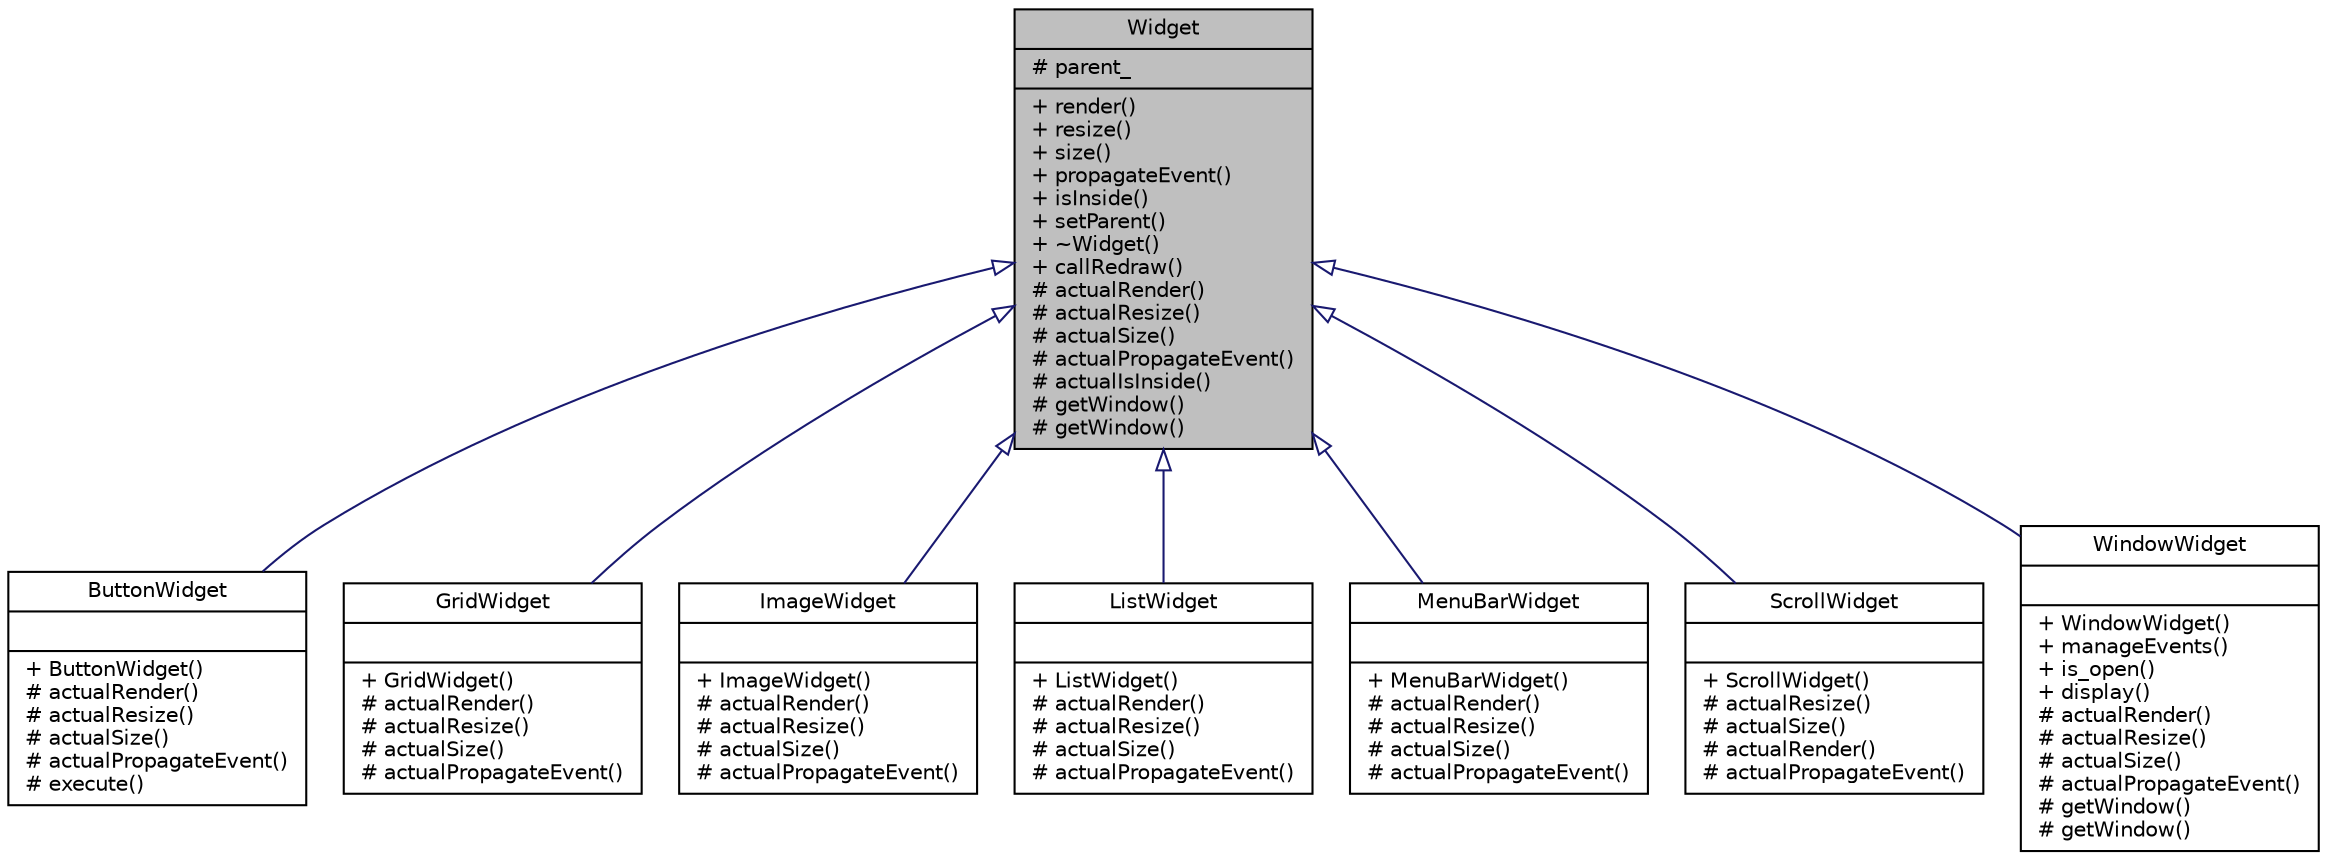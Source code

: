 digraph "Widget"
{
 // INTERACTIVE_SVG=YES
  edge [fontname="Helvetica",fontsize="10",labelfontname="Helvetica",labelfontsize="10"];
  node [fontname="Helvetica",fontsize="10",shape=record];
  Node0 [label="{Widget\n|# parent_\l|+ render()\l+ resize()\l+ size()\l+ propagateEvent()\l+ isInside()\l+ setParent()\l+ ~Widget()\l+ callRedraw()\l# actualRender()\l# actualResize()\l# actualSize()\l# actualPropagateEvent()\l# actualIsInside()\l# getWindow()\l# getWindow()\l}",height=0.2,width=0.4,color="black", fillcolor="grey75", style="filled", fontcolor="black"];
  Node0 -> Node1 [dir="back",color="midnightblue",fontsize="10",style="solid",arrowtail="onormal",fontname="Helvetica"];
  Node1 [label="{ButtonWidget\n||+ ButtonWidget()\l# actualRender()\l# actualResize()\l# actualSize()\l# actualPropagateEvent()\l# execute()\l}",height=0.2,width=0.4,color="black", fillcolor="white", style="filled",URL="$class_button_widget.html"];
  Node0 -> Node2 [dir="back",color="midnightblue",fontsize="10",style="solid",arrowtail="onormal",fontname="Helvetica"];
  Node2 [label="{GridWidget\n||+ GridWidget()\l# actualRender()\l# actualResize()\l# actualSize()\l# actualPropagateEvent()\l}",height=0.2,width=0.4,color="black", fillcolor="white", style="filled",URL="$class_grid_widget.html"];
  Node0 -> Node3 [dir="back",color="midnightblue",fontsize="10",style="solid",arrowtail="onormal",fontname="Helvetica"];
  Node3 [label="{ImageWidget\n||+ ImageWidget()\l# actualRender()\l# actualResize()\l# actualSize()\l# actualPropagateEvent()\l}",height=0.2,width=0.4,color="black", fillcolor="white", style="filled",URL="$class_image_widget.html"];
  Node0 -> Node4 [dir="back",color="midnightblue",fontsize="10",style="solid",arrowtail="onormal",fontname="Helvetica"];
  Node4 [label="{ListWidget\n||+ ListWidget()\l# actualRender()\l# actualResize()\l# actualSize()\l# actualPropagateEvent()\l}",height=0.2,width=0.4,color="black", fillcolor="white", style="filled",URL="$class_list_widget.html"];
  Node0 -> Node5 [dir="back",color="midnightblue",fontsize="10",style="solid",arrowtail="onormal",fontname="Helvetica"];
  Node5 [label="{MenuBarWidget\n||+ MenuBarWidget()\l# actualRender()\l# actualResize()\l# actualSize()\l# actualPropagateEvent()\l}",height=0.2,width=0.4,color="black", fillcolor="white", style="filled",URL="$class_menu_bar_widget.html"];
  Node0 -> Node6 [dir="back",color="midnightblue",fontsize="10",style="solid",arrowtail="onormal",fontname="Helvetica"];
  Node6 [label="{ScrollWidget\n||+ ScrollWidget()\l# actualResize()\l# actualSize()\l# actualRender()\l# actualPropagateEvent()\l}",height=0.2,width=0.4,color="black", fillcolor="white", style="filled",URL="$class_scroll_widget.html"];
  Node0 -> Node7 [dir="back",color="midnightblue",fontsize="10",style="solid",arrowtail="onormal",fontname="Helvetica"];
  Node7 [label="{WindowWidget\n||+ WindowWidget()\l+ manageEvents()\l+ is_open()\l+ display()\l# actualRender()\l# actualResize()\l# actualSize()\l# actualPropagateEvent()\l# getWindow()\l# getWindow()\l}",height=0.2,width=0.4,color="black", fillcolor="white", style="filled",URL="$class_window_widget.html"];
}
